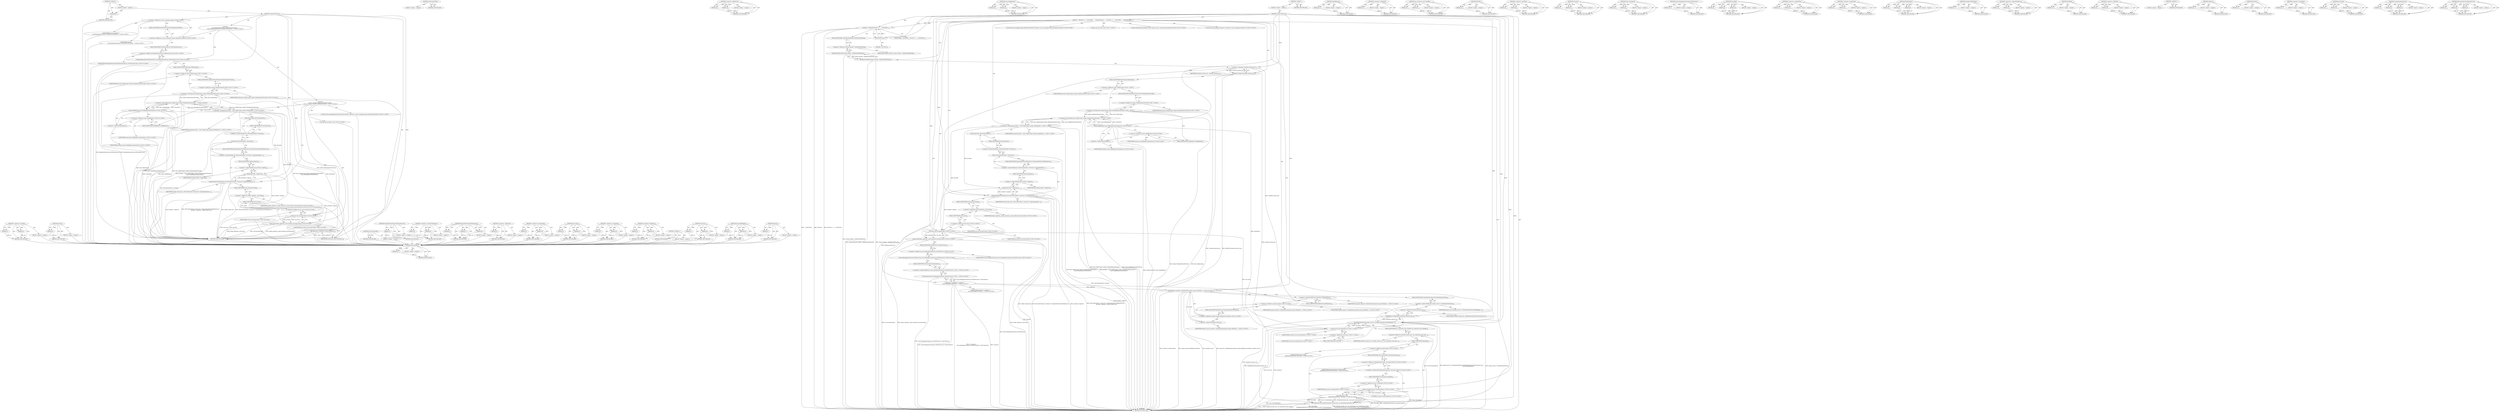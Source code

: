 digraph "registry" {
vulnerable_223 [label=<(METHOD,GetConnector)>];
vulnerable_224 [label=<(PARAM,p1)>];
vulnerable_225 [label=<(BLOCK,&lt;empty&gt;,&lt;empty&gt;)>];
vulnerable_226 [label=<(METHOD_RETURN,ANY)>];
vulnerable_206 [label=<(METHOD,GetContentClient)>];
vulnerable_207 [label=<(BLOCK,&lt;empty&gt;,&lt;empty&gt;)>];
vulnerable_208 [label=<(METHOD_RETURN,ANY)>];
vulnerable_158 [label=<(METHOD,&lt;operator&gt;.fieldAccess)>];
vulnerable_159 [label=<(PARAM,p1)>];
vulnerable_160 [label=<(PARAM,p2)>];
vulnerable_161 [label=<(BLOCK,&lt;empty&gt;,&lt;empty&gt;)>];
vulnerable_162 [label=<(METHOD_RETURN,ANY)>];
vulnerable_182 [label=<(METHOD,mojo.MakeRequest)>];
vulnerable_183 [label=<(PARAM,p1)>];
vulnerable_184 [label=<(PARAM,p2)>];
vulnerable_185 [label=<(BLOCK,&lt;empty&gt;,&lt;empty&gt;)>];
vulnerable_186 [label=<(METHOD_RETURN,ANY)>];
vulnerable_6 [label=<(METHOD,&lt;global&gt;)<SUB>1</SUB>>];
vulnerable_7 [label=<(BLOCK,&lt;empty&gt;,&lt;empty&gt;)<SUB>1</SUB>>];
vulnerable_8 [label=<(METHOD,ConnectToService)<SUB>1</SUB>>];
vulnerable_9 [label=<(BLOCK,{
   DVLOG(1) &lt;&lt; __FUNCTION__;
   DCHECK(thread...,{
   DVLOG(1) &lt;&lt; __FUNCTION__;
   DCHECK(thread...)<SUB>1</SUB>>];
vulnerable_10 [label=<(&lt;operator&gt;.shiftLeft,DVLOG(1) &lt;&lt; __FUNCTION__)<SUB>2</SUB>>];
vulnerable_11 [label=<(DVLOG,DVLOG(1))<SUB>2</SUB>>];
vulnerable_12 [label=<(LITERAL,1,DVLOG(1))<SUB>2</SUB>>];
vulnerable_13 [label=<(IDENTIFIER,__FUNCTION__,DVLOG(1) &lt;&lt; __FUNCTION__)<SUB>2</SUB>>];
vulnerable_14 [label=<(DCHECK,DCHECK(thread_checker_.CalledOnValidThread()))<SUB>3</SUB>>];
vulnerable_15 [label=<(CalledOnValidThread,thread_checker_.CalledOnValidThread())<SUB>3</SUB>>];
vulnerable_16 [label=<(&lt;operator&gt;.fieldAccess,thread_checker_.CalledOnValidThread)<SUB>3</SUB>>];
vulnerable_17 [label=<(IDENTIFIER,thread_checker_,thread_checker_.CalledOnValidThread())<SUB>3</SUB>>];
vulnerable_18 [label=<(FIELD_IDENTIFIER,CalledOnValidThread,CalledOnValidThread)<SUB>3</SUB>>];
vulnerable_19 [label=<(DCHECK,DCHECK(!interface_factory_ptr_))<SUB>4</SUB>>];
vulnerable_20 [label=<(&lt;operator&gt;.logicalNot,!interface_factory_ptr_)<SUB>4</SUB>>];
vulnerable_21 [label=<(IDENTIFIER,interface_factory_ptr_,!interface_factory_ptr_)<SUB>4</SUB>>];
vulnerable_22 [label="<(LOCAL,service_manager.mojom.InterfaceProviderPtr interfaces: service_manager.mojom.InterfaceProviderPtr)<SUB>6</SUB>>"];
vulnerable_23 [label="<(LOCAL,auto provider: auto)<SUB>7</SUB>>"];
vulnerable_24 [label="<(&lt;operator&gt;.assignment,provider = base::MakeUnique&lt;media::MediaInterfa...)<SUB>7</SUB>>"];
vulnerable_25 [label="<(IDENTIFIER,provider,provider = base::MakeUnique&lt;media::MediaInterfa...)<SUB>7</SUB>>"];
vulnerable_26 [label="<(&lt;operator&gt;.greaterThan,base::MakeUnique&lt;media::MediaInterfaceProvider&gt;...)<SUB>7</SUB>>"];
vulnerable_27 [label="<(&lt;operator&gt;.lessThan,base::MakeUnique&lt;media::MediaInterfaceProvider)<SUB>7</SUB>>"];
vulnerable_28 [label="<(&lt;operator&gt;.fieldAccess,base::MakeUnique)<SUB>7</SUB>>"];
vulnerable_29 [label="<(IDENTIFIER,base,base::MakeUnique&lt;media::MediaInterfaceProvider)<SUB>7</SUB>>"];
vulnerable_30 [label=<(FIELD_IDENTIFIER,MakeUnique,MakeUnique)<SUB>7</SUB>>];
vulnerable_31 [label="<(&lt;operator&gt;.fieldAccess,media::MediaInterfaceProvider)<SUB>7</SUB>>"];
vulnerable_32 [label="<(IDENTIFIER,media,base::MakeUnique&lt;media::MediaInterfaceProvider)<SUB>7</SUB>>"];
vulnerable_33 [label=<(FIELD_IDENTIFIER,MediaInterfaceProvider,MediaInterfaceProvider)<SUB>7</SUB>>];
vulnerable_34 [label="<(mojo.MakeRequest,mojo::MakeRequest(&amp;interfaces))<SUB>8</SUB>>"];
vulnerable_35 [label="<(&lt;operator&gt;.fieldAccess,mojo::MakeRequest)<SUB>8</SUB>>"];
vulnerable_36 [label="<(IDENTIFIER,mojo,mojo::MakeRequest(&amp;interfaces))<SUB>8</SUB>>"];
vulnerable_37 [label=<(FIELD_IDENTIFIER,MakeRequest,MakeRequest)<SUB>8</SUB>>];
vulnerable_38 [label=<(&lt;operator&gt;.addressOf,&amp;interfaces)<SUB>8</SUB>>];
vulnerable_39 [label="<(IDENTIFIER,interfaces,mojo::MakeRequest(&amp;interfaces))<SUB>8</SUB>>"];
vulnerable_40 [label=<(ExposeInterfacesToMediaService,GetContentClient()-&gt;browser()-&gt;ExposeInterfaces...)<SUB>17</SUB>>];
vulnerable_41 [label=<(&lt;operator&gt;.indirectFieldAccess,GetContentClient()-&gt;browser()-&gt;ExposeInterfaces...)<SUB>17</SUB>>];
vulnerable_42 [label=<(browser,GetContentClient()-&gt;browser())<SUB>17</SUB>>];
vulnerable_43 [label=<(&lt;operator&gt;.indirectFieldAccess,GetContentClient()-&gt;browser)<SUB>17</SUB>>];
vulnerable_44 [label=<(GetContentClient,GetContentClient())<SUB>17</SUB>>];
vulnerable_45 [label=<(FIELD_IDENTIFIER,browser,browser)<SUB>17</SUB>>];
vulnerable_46 [label=<(FIELD_IDENTIFIER,ExposeInterfacesToMediaService,ExposeInterfacesToMediaService)<SUB>17</SUB>>];
vulnerable_47 [label=<(registry,provider-&gt;registry())<SUB>18</SUB>>];
vulnerable_48 [label=<(&lt;operator&gt;.indirectFieldAccess,provider-&gt;registry)<SUB>18</SUB>>];
vulnerable_49 [label=<(IDENTIFIER,provider,provider-&gt;registry())<SUB>18</SUB>>];
vulnerable_50 [label=<(FIELD_IDENTIFIER,registry,registry)<SUB>18</SUB>>];
vulnerable_51 [label=<(IDENTIFIER,render_frame_host_,GetContentClient()-&gt;browser()-&gt;ExposeInterfaces...)<SUB>18</SUB>>];
vulnerable_52 [label="<(push_back,media_registries_.push_back(std::move(provider)))<SUB>20</SUB>>"];
vulnerable_53 [label=<(&lt;operator&gt;.fieldAccess,media_registries_.push_back)<SUB>20</SUB>>];
vulnerable_54 [label="<(IDENTIFIER,media_registries_,media_registries_.push_back(std::move(provider)))<SUB>20</SUB>>"];
vulnerable_55 [label=<(FIELD_IDENTIFIER,push_back,push_back)<SUB>20</SUB>>];
vulnerable_56 [label="<(std.move,std::move(provider))<SUB>20</SUB>>"];
vulnerable_57 [label="<(&lt;operator&gt;.fieldAccess,std::move)<SUB>20</SUB>>"];
vulnerable_58 [label="<(IDENTIFIER,std,std::move(provider))<SUB>20</SUB>>"];
vulnerable_59 [label=<(FIELD_IDENTIFIER,move,move)<SUB>20</SUB>>];
vulnerable_60 [label="<(IDENTIFIER,provider,std::move(provider))<SUB>20</SUB>>"];
vulnerable_61 [label="<(LOCAL,media.mojom.MediaServicePtr media_service: media.mojom.MediaServicePtr)<SUB>22</SUB>>"];
vulnerable_62 [label="<(LOCAL,service_manager.Connector* connector: service_manager.Connector*)<SUB>23</SUB>>"];
vulnerable_63 [label="<(&lt;operator&gt;.assignment,* connector =
       ServiceManagerConnection::...)<SUB>23</SUB>>"];
vulnerable_64 [label="<(IDENTIFIER,connector,* connector =
       ServiceManagerConnection::...)<SUB>23</SUB>>"];
vulnerable_65 [label="<(GetConnector,ServiceManagerConnection::GetForProcess()-&gt;GetC...)<SUB>24</SUB>>"];
vulnerable_66 [label="<(&lt;operator&gt;.indirectFieldAccess,ServiceManagerConnection::GetForProcess()-&gt;GetC...)<SUB>24</SUB>>"];
vulnerable_67 [label="<(ServiceManagerConnection.GetForProcess,ServiceManagerConnection::GetForProcess())<SUB>24</SUB>>"];
vulnerable_68 [label="<(&lt;operator&gt;.fieldAccess,ServiceManagerConnection::GetForProcess)<SUB>24</SUB>>"];
vulnerable_69 [label="<(IDENTIFIER,ServiceManagerConnection,ServiceManagerConnection::GetForProcess())<SUB>24</SUB>>"];
vulnerable_70 [label=<(FIELD_IDENTIFIER,GetForProcess,GetForProcess)<SUB>24</SUB>>];
vulnerable_71 [label=<(FIELD_IDENTIFIER,GetConnector,GetConnector)<SUB>24</SUB>>];
vulnerable_72 [label="<(BindInterface,connector-&gt;BindInterface(media::mojom::kMediaSe...)<SUB>25</SUB>>"];
vulnerable_73 [label=<(&lt;operator&gt;.indirectFieldAccess,connector-&gt;BindInterface)<SUB>25</SUB>>];
vulnerable_74 [label="<(IDENTIFIER,connector,connector-&gt;BindInterface(media::mojom::kMediaSe...)<SUB>25</SUB>>"];
vulnerable_75 [label=<(FIELD_IDENTIFIER,BindInterface,BindInterface)<SUB>25</SUB>>];
vulnerable_76 [label="<(&lt;operator&gt;.fieldAccess,media::mojom::kMediaServiceName)<SUB>25</SUB>>"];
vulnerable_77 [label="<(&lt;operator&gt;.fieldAccess,media::mojom)<SUB>25</SUB>>"];
vulnerable_78 [label="<(IDENTIFIER,media,connector-&gt;BindInterface(media::mojom::kMediaSe...)<SUB>25</SUB>>"];
vulnerable_79 [label="<(IDENTIFIER,mojom,connector-&gt;BindInterface(media::mojom::kMediaSe...)<SUB>25</SUB>>"];
vulnerable_80 [label=<(FIELD_IDENTIFIER,kMediaServiceName,kMediaServiceName)<SUB>25</SUB>>];
vulnerable_81 [label=<(&lt;operator&gt;.addressOf,&amp;media_service)<SUB>25</SUB>>];
vulnerable_82 [label="<(IDENTIFIER,media_service,connector-&gt;BindInterface(media::mojom::kMediaSe...)<SUB>25</SUB>>"];
vulnerable_83 [label=<(CreateInterfaceFactory,media_service-&gt;CreateInterfaceFactory(MakeReque...)<SUB>26</SUB>>];
vulnerable_84 [label=<(&lt;operator&gt;.indirectFieldAccess,media_service-&gt;CreateInterfaceFactory)<SUB>26</SUB>>];
vulnerable_85 [label=<(IDENTIFIER,media_service,media_service-&gt;CreateInterfaceFactory(MakeReque...)<SUB>26</SUB>>];
vulnerable_86 [label=<(FIELD_IDENTIFIER,CreateInterfaceFactory,CreateInterfaceFactory)<SUB>26</SUB>>];
vulnerable_87 [label=<(MakeRequest,MakeRequest(&amp;interface_factory_ptr_))<SUB>26</SUB>>];
vulnerable_88 [label=<(&lt;operator&gt;.addressOf,&amp;interface_factory_ptr_)<SUB>26</SUB>>];
vulnerable_89 [label=<(IDENTIFIER,interface_factory_ptr_,MakeRequest(&amp;interface_factory_ptr_))<SUB>26</SUB>>];
vulnerable_90 [label="<(std.move,std::move(interfaces))<SUB>27</SUB>>"];
vulnerable_91 [label="<(&lt;operator&gt;.fieldAccess,std::move)<SUB>27</SUB>>"];
vulnerable_92 [label="<(IDENTIFIER,std,std::move(interfaces))<SUB>27</SUB>>"];
vulnerable_93 [label=<(FIELD_IDENTIFIER,move,move)<SUB>27</SUB>>];
vulnerable_94 [label="<(IDENTIFIER,interfaces,std::move(interfaces))<SUB>27</SUB>>"];
vulnerable_95 [label=<(set_connection_error_handler,interface_factory_ptr_.set_connection_error_han...)<SUB>28</SUB>>];
vulnerable_96 [label=<(&lt;operator&gt;.fieldAccess,interface_factory_ptr_.set_connection_error_han...)<SUB>28</SUB>>];
vulnerable_97 [label=<(IDENTIFIER,interface_factory_ptr_,interface_factory_ptr_.set_connection_error_han...)<SUB>28</SUB>>];
vulnerable_98 [label=<(FIELD_IDENTIFIER,set_connection_error_handler,set_connection_error_handler)<SUB>28</SUB>>];
vulnerable_99 [label="<(base.Bind,base::Bind(
      &amp;MediaInterfaceProxy::OnConne...)<SUB>28</SUB>>"];
vulnerable_100 [label="<(&lt;operator&gt;.fieldAccess,base::Bind)<SUB>28</SUB>>"];
vulnerable_101 [label="<(IDENTIFIER,base,base::Bind(
      &amp;MediaInterfaceProxy::OnConne...)<SUB>28</SUB>>"];
vulnerable_102 [label=<(FIELD_IDENTIFIER,Bind,Bind)<SUB>28</SUB>>];
vulnerable_103 [label="<(&lt;operator&gt;.addressOf,&amp;MediaInterfaceProxy::OnConnectionError)<SUB>29</SUB>>"];
vulnerable_104 [label="<(&lt;operator&gt;.fieldAccess,MediaInterfaceProxy::OnConnectionError)<SUB>29</SUB>>"];
vulnerable_105 [label="<(IDENTIFIER,MediaInterfaceProxy,base::Bind(
      &amp;MediaInterfaceProxy::OnConne...)<SUB>29</SUB>>"];
vulnerable_106 [label=<(FIELD_IDENTIFIER,OnConnectionError,OnConnectionError)<SUB>29</SUB>>];
vulnerable_107 [label="<(base.Unretained,base::Unretained(this))<SUB>29</SUB>>"];
vulnerable_108 [label="<(&lt;operator&gt;.fieldAccess,base::Unretained)<SUB>29</SUB>>"];
vulnerable_109 [label="<(IDENTIFIER,base,base::Unretained(this))<SUB>29</SUB>>"];
vulnerable_110 [label=<(FIELD_IDENTIFIER,Unretained,Unretained)<SUB>29</SUB>>];
vulnerable_111 [label="<(LITERAL,this,base::Unretained(this))<SUB>29</SUB>>"];
vulnerable_112 [label=<(METHOD_RETURN,void)<SUB>1</SUB>>];
vulnerable_114 [label=<(METHOD_RETURN,ANY)<SUB>1</SUB>>];
vulnerable_243 [label=<(METHOD,MakeRequest)>];
vulnerable_244 [label=<(PARAM,p1)>];
vulnerable_245 [label=<(BLOCK,&lt;empty&gt;,&lt;empty&gt;)>];
vulnerable_246 [label=<(METHOD_RETURN,ANY)>];
vulnerable_187 [label=<(METHOD,&lt;operator&gt;.addressOf)>];
vulnerable_188 [label=<(PARAM,p1)>];
vulnerable_189 [label=<(BLOCK,&lt;empty&gt;,&lt;empty&gt;)>];
vulnerable_190 [label=<(METHOD_RETURN,ANY)>];
vulnerable_247 [label=<(METHOD,set_connection_error_handler)>];
vulnerable_248 [label=<(PARAM,p1)>];
vulnerable_249 [label=<(PARAM,p2)>];
vulnerable_250 [label=<(BLOCK,&lt;empty&gt;,&lt;empty&gt;)>];
vulnerable_251 [label=<(METHOD_RETURN,ANY)>];
vulnerable_146 [label=<(METHOD,DVLOG)>];
vulnerable_147 [label=<(PARAM,p1)>];
vulnerable_148 [label=<(BLOCK,&lt;empty&gt;,&lt;empty&gt;)>];
vulnerable_149 [label=<(METHOD_RETURN,ANY)>];
vulnerable_177 [label=<(METHOD,&lt;operator&gt;.lessThan)>];
vulnerable_178 [label=<(PARAM,p1)>];
vulnerable_179 [label=<(PARAM,p2)>];
vulnerable_180 [label=<(BLOCK,&lt;empty&gt;,&lt;empty&gt;)>];
vulnerable_181 [label=<(METHOD_RETURN,ANY)>];
vulnerable_218 [label=<(METHOD,std.move)>];
vulnerable_219 [label=<(PARAM,p1)>];
vulnerable_220 [label=<(PARAM,p2)>];
vulnerable_221 [label=<(BLOCK,&lt;empty&gt;,&lt;empty&gt;)>];
vulnerable_222 [label=<(METHOD_RETURN,ANY)>];
vulnerable_258 [label=<(METHOD,base.Unretained)>];
vulnerable_259 [label=<(PARAM,p1)>];
vulnerable_260 [label=<(PARAM,p2)>];
vulnerable_261 [label=<(BLOCK,&lt;empty&gt;,&lt;empty&gt;)>];
vulnerable_262 [label=<(METHOD_RETURN,ANY)>];
vulnerable_227 [label=<(METHOD,ServiceManagerConnection.GetForProcess)>];
vulnerable_228 [label=<(PARAM,p1)>];
vulnerable_229 [label=<(BLOCK,&lt;empty&gt;,&lt;empty&gt;)>];
vulnerable_230 [label=<(METHOD_RETURN,ANY)>];
vulnerable_252 [label=<(METHOD,base.Bind)>];
vulnerable_253 [label=<(PARAM,p1)>];
vulnerable_254 [label=<(PARAM,p2)>];
vulnerable_255 [label=<(PARAM,p3)>];
vulnerable_256 [label=<(BLOCK,&lt;empty&gt;,&lt;empty&gt;)>];
vulnerable_257 [label=<(METHOD_RETURN,ANY)>];
vulnerable_172 [label=<(METHOD,&lt;operator&gt;.greaterThan)>];
vulnerable_173 [label=<(PARAM,p1)>];
vulnerable_174 [label=<(PARAM,p2)>];
vulnerable_175 [label=<(BLOCK,&lt;empty&gt;,&lt;empty&gt;)>];
vulnerable_176 [label=<(METHOD_RETURN,ANY)>];
vulnerable_167 [label=<(METHOD,&lt;operator&gt;.assignment)>];
vulnerable_168 [label=<(PARAM,p1)>];
vulnerable_169 [label=<(PARAM,p2)>];
vulnerable_170 [label=<(BLOCK,&lt;empty&gt;,&lt;empty&gt;)>];
vulnerable_171 [label=<(METHOD_RETURN,ANY)>];
vulnerable_231 [label=<(METHOD,BindInterface)>];
vulnerable_232 [label=<(PARAM,p1)>];
vulnerable_233 [label=<(PARAM,p2)>];
vulnerable_234 [label=<(PARAM,p3)>];
vulnerable_235 [label=<(BLOCK,&lt;empty&gt;,&lt;empty&gt;)>];
vulnerable_236 [label=<(METHOD_RETURN,ANY)>];
vulnerable_154 [label=<(METHOD,CalledOnValidThread)>];
vulnerable_155 [label=<(PARAM,p1)>];
vulnerable_156 [label=<(BLOCK,&lt;empty&gt;,&lt;empty&gt;)>];
vulnerable_157 [label=<(METHOD_RETURN,ANY)>];
vulnerable_197 [label=<(METHOD,&lt;operator&gt;.indirectFieldAccess)>];
vulnerable_198 [label=<(PARAM,p1)>];
vulnerable_199 [label=<(PARAM,p2)>];
vulnerable_200 [label=<(BLOCK,&lt;empty&gt;,&lt;empty&gt;)>];
vulnerable_201 [label=<(METHOD_RETURN,ANY)>];
vulnerable_150 [label=<(METHOD,DCHECK)>];
vulnerable_151 [label=<(PARAM,p1)>];
vulnerable_152 [label=<(BLOCK,&lt;empty&gt;,&lt;empty&gt;)>];
vulnerable_153 [label=<(METHOD_RETURN,ANY)>];
vulnerable_141 [label=<(METHOD,&lt;operator&gt;.shiftLeft)>];
vulnerable_142 [label=<(PARAM,p1)>];
vulnerable_143 [label=<(PARAM,p2)>];
vulnerable_144 [label=<(BLOCK,&lt;empty&gt;,&lt;empty&gt;)>];
vulnerable_145 [label=<(METHOD_RETURN,ANY)>];
vulnerable_135 [label=<(METHOD,&lt;global&gt;)<SUB>1</SUB>>];
vulnerable_136 [label=<(BLOCK,&lt;empty&gt;,&lt;empty&gt;)>];
vulnerable_137 [label=<(METHOD_RETURN,ANY)>];
vulnerable_209 [label=<(METHOD,registry)>];
vulnerable_210 [label=<(PARAM,p1)>];
vulnerable_211 [label=<(BLOCK,&lt;empty&gt;,&lt;empty&gt;)>];
vulnerable_212 [label=<(METHOD_RETURN,ANY)>];
vulnerable_202 [label=<(METHOD,browser)>];
vulnerable_203 [label=<(PARAM,p1)>];
vulnerable_204 [label=<(BLOCK,&lt;empty&gt;,&lt;empty&gt;)>];
vulnerable_205 [label=<(METHOD_RETURN,ANY)>];
vulnerable_163 [label=<(METHOD,&lt;operator&gt;.logicalNot)>];
vulnerable_164 [label=<(PARAM,p1)>];
vulnerable_165 [label=<(BLOCK,&lt;empty&gt;,&lt;empty&gt;)>];
vulnerable_166 [label=<(METHOD_RETURN,ANY)>];
vulnerable_213 [label=<(METHOD,push_back)>];
vulnerable_214 [label=<(PARAM,p1)>];
vulnerable_215 [label=<(PARAM,p2)>];
vulnerable_216 [label=<(BLOCK,&lt;empty&gt;,&lt;empty&gt;)>];
vulnerable_217 [label=<(METHOD_RETURN,ANY)>];
vulnerable_237 [label=<(METHOD,CreateInterfaceFactory)>];
vulnerable_238 [label=<(PARAM,p1)>];
vulnerable_239 [label=<(PARAM,p2)>];
vulnerable_240 [label=<(PARAM,p3)>];
vulnerable_241 [label=<(BLOCK,&lt;empty&gt;,&lt;empty&gt;)>];
vulnerable_242 [label=<(METHOD_RETURN,ANY)>];
vulnerable_191 [label=<(METHOD,ExposeInterfacesToMediaService)>];
vulnerable_192 [label=<(PARAM,p1)>];
vulnerable_193 [label=<(PARAM,p2)>];
vulnerable_194 [label=<(PARAM,p3)>];
vulnerable_195 [label=<(BLOCK,&lt;empty&gt;,&lt;empty&gt;)>];
vulnerable_196 [label=<(METHOD_RETURN,ANY)>];
fixed_102 [label=<(METHOD,&lt;operator&gt;.lessThan)>];
fixed_103 [label=<(PARAM,p1)>];
fixed_104 [label=<(PARAM,p2)>];
fixed_105 [label=<(BLOCK,&lt;empty&gt;,&lt;empty&gt;)>];
fixed_106 [label=<(METHOD_RETURN,ANY)>];
fixed_127 [label=<(METHOD,browser)>];
fixed_128 [label=<(PARAM,p1)>];
fixed_129 [label=<(BLOCK,&lt;empty&gt;,&lt;empty&gt;)>];
fixed_130 [label=<(METHOD_RETURN,ANY)>];
fixed_6 [label=<(METHOD,&lt;global&gt;)<SUB>1</SUB>>];
fixed_7 [label=<(BLOCK,&lt;empty&gt;,&lt;empty&gt;)<SUB>1</SUB>>];
fixed_8 [label=<(METHOD,ConnectToService)<SUB>1</SUB>>];
fixed_9 [label="<(BLOCK,{
void MediaInterfaceProxy::OnCdmServiceConnect...,{
void MediaInterfaceProxy::OnCdmServiceConnect...)<SUB>1</SUB>>"];
fixed_10 [label="<(&lt;operator&gt;.fieldAccess,service_manager::mojom::InterfaceProviderPtr)<SUB>9</SUB>>"];
fixed_11 [label="<(&lt;operator&gt;.fieldAccess,service_manager::mojom)<SUB>9</SUB>>"];
fixed_12 [label="<(IDENTIFIER,service_manager,{
void MediaInterfaceProxy::OnCdmServiceConnect...)<SUB>9</SUB>>"];
fixed_13 [label="<(IDENTIFIER,mojom,{
void MediaInterfaceProxy::OnCdmServiceConnect...)<SUB>9</SUB>>"];
fixed_14 [label=<(FIELD_IDENTIFIER,InterfaceProviderPtr,InterfaceProviderPtr)<SUB>9</SUB>>];
fixed_15 [label="<(MediaInterfaceProxy.GetFrameServices,MediaInterfaceProxy::GetFrameServices())<SUB>10</SUB>>"];
fixed_16 [label="<(&lt;operator&gt;.fieldAccess,MediaInterfaceProxy::GetFrameServices)<SUB>10</SUB>>"];
fixed_17 [label="<(IDENTIFIER,MediaInterfaceProxy,MediaInterfaceProxy::GetFrameServices())<SUB>10</SUB>>"];
fixed_18 [label=<(FIELD_IDENTIFIER,GetFrameServices,GetFrameServices)<SUB>10</SUB>>];
fixed_19 [label="<(BLOCK,{
   service_manager::mojom::InterfaceProviderP...,{
   service_manager::mojom::InterfaceProviderP...)<SUB>10</SUB>>"];
fixed_20 [label="<(LOCAL,service_manager.mojom.InterfaceProviderPtr interfaces: service_manager.mojom.InterfaceProviderPtr)<SUB>11</SUB>>"];
fixed_21 [label="<(LOCAL,auto provider: auto)<SUB>13</SUB>>"];
fixed_22 [label="<(&lt;operator&gt;.assignment,provider = base::MakeUnique&lt;media::MediaInterfa...)<SUB>13</SUB>>"];
fixed_23 [label="<(IDENTIFIER,provider,provider = base::MakeUnique&lt;media::MediaInterfa...)<SUB>13</SUB>>"];
fixed_24 [label="<(&lt;operator&gt;.greaterThan,base::MakeUnique&lt;media::MediaInterfaceProvider&gt;...)<SUB>13</SUB>>"];
fixed_25 [label="<(&lt;operator&gt;.lessThan,base::MakeUnique&lt;media::MediaInterfaceProvider)<SUB>13</SUB>>"];
fixed_26 [label="<(&lt;operator&gt;.fieldAccess,base::MakeUnique)<SUB>13</SUB>>"];
fixed_27 [label="<(IDENTIFIER,base,base::MakeUnique&lt;media::MediaInterfaceProvider)<SUB>13</SUB>>"];
fixed_28 [label=<(FIELD_IDENTIFIER,MakeUnique,MakeUnique)<SUB>13</SUB>>];
fixed_29 [label="<(&lt;operator&gt;.fieldAccess,media::MediaInterfaceProvider)<SUB>13</SUB>>"];
fixed_30 [label="<(IDENTIFIER,media,base::MakeUnique&lt;media::MediaInterfaceProvider)<SUB>13</SUB>>"];
fixed_31 [label=<(FIELD_IDENTIFIER,MediaInterfaceProvider,MediaInterfaceProvider)<SUB>13</SUB>>];
fixed_32 [label="<(mojo.MakeRequest,mojo::MakeRequest(&amp;interfaces))<SUB>14</SUB>>"];
fixed_33 [label="<(&lt;operator&gt;.fieldAccess,mojo::MakeRequest)<SUB>14</SUB>>"];
fixed_34 [label="<(IDENTIFIER,mojo,mojo::MakeRequest(&amp;interfaces))<SUB>14</SUB>>"];
fixed_35 [label=<(FIELD_IDENTIFIER,MakeRequest,MakeRequest)<SUB>14</SUB>>];
fixed_36 [label=<(&lt;operator&gt;.addressOf,&amp;interfaces)<SUB>14</SUB>>];
fixed_37 [label="<(IDENTIFIER,interfaces,mojo::MakeRequest(&amp;interfaces))<SUB>14</SUB>>"];
fixed_38 [label=<(ExposeInterfacesToMediaService,GetContentClient()-&gt;browser()-&gt;ExposeInterfaces...)<SUB>25</SUB>>];
fixed_39 [label=<(&lt;operator&gt;.indirectFieldAccess,GetContentClient()-&gt;browser()-&gt;ExposeInterfaces...)<SUB>25</SUB>>];
fixed_40 [label=<(browser,GetContentClient()-&gt;browser())<SUB>25</SUB>>];
fixed_41 [label=<(&lt;operator&gt;.indirectFieldAccess,GetContentClient()-&gt;browser)<SUB>25</SUB>>];
fixed_42 [label=<(GetContentClient,GetContentClient())<SUB>25</SUB>>];
fixed_43 [label=<(FIELD_IDENTIFIER,browser,browser)<SUB>25</SUB>>];
fixed_44 [label=<(FIELD_IDENTIFIER,ExposeInterfacesToMediaService,ExposeInterfacesToMediaService)<SUB>25</SUB>>];
fixed_45 [label=<(registry,provider-&gt;registry())<SUB>26</SUB>>];
fixed_46 [label=<(&lt;operator&gt;.indirectFieldAccess,provider-&gt;registry)<SUB>26</SUB>>];
fixed_47 [label=<(IDENTIFIER,provider,provider-&gt;registry())<SUB>26</SUB>>];
fixed_48 [label=<(FIELD_IDENTIFIER,registry,registry)<SUB>26</SUB>>];
fixed_49 [label=<(IDENTIFIER,render_frame_host_,GetContentClient()-&gt;browser()-&gt;ExposeInterfaces...)<SUB>26</SUB>>];
fixed_50 [label="<(push_back,media_registries_.push_back(std::move(provider)))<SUB>28</SUB>>"];
fixed_51 [label=<(&lt;operator&gt;.fieldAccess,media_registries_.push_back)<SUB>28</SUB>>];
fixed_52 [label="<(IDENTIFIER,media_registries_,media_registries_.push_back(std::move(provider)))<SUB>28</SUB>>"];
fixed_53 [label=<(FIELD_IDENTIFIER,push_back,push_back)<SUB>28</SUB>>];
fixed_54 [label="<(std.move,std::move(provider))<SUB>28</SUB>>"];
fixed_55 [label="<(&lt;operator&gt;.fieldAccess,std::move)<SUB>28</SUB>>"];
fixed_56 [label="<(IDENTIFIER,std,std::move(provider))<SUB>28</SUB>>"];
fixed_57 [label=<(FIELD_IDENTIFIER,move,move)<SUB>28</SUB>>];
fixed_58 [label="<(IDENTIFIER,provider,std::move(provider))<SUB>28</SUB>>"];
fixed_59 [label=<(RETURN,return interfaces;,return interfaces;)<SUB>30</SUB>>];
fixed_60 [label=<(IDENTIFIER,interfaces,return interfaces;)<SUB>30</SUB>>];
fixed_61 [label=<(METHOD_RETURN,void)<SUB>1</SUB>>];
fixed_63 [label=<(UNKNOWN,,)>];
fixed_64 [label=<(METHOD_RETURN,ANY)<SUB>1</SUB>>];
fixed_131 [label=<(METHOD,GetContentClient)>];
fixed_132 [label=<(BLOCK,&lt;empty&gt;,&lt;empty&gt;)>];
fixed_133 [label=<(METHOD_RETURN,ANY)>];
fixed_88 [label=<(METHOD,MediaInterfaceProxy.GetFrameServices)>];
fixed_89 [label=<(PARAM,p1)>];
fixed_90 [label=<(BLOCK,&lt;empty&gt;,&lt;empty&gt;)>];
fixed_91 [label=<(METHOD_RETURN,ANY)>];
fixed_122 [label=<(METHOD,&lt;operator&gt;.indirectFieldAccess)>];
fixed_123 [label=<(PARAM,p1)>];
fixed_124 [label=<(PARAM,p2)>];
fixed_125 [label=<(BLOCK,&lt;empty&gt;,&lt;empty&gt;)>];
fixed_126 [label=<(METHOD_RETURN,ANY)>];
fixed_116 [label=<(METHOD,ExposeInterfacesToMediaService)>];
fixed_117 [label=<(PARAM,p1)>];
fixed_118 [label=<(PARAM,p2)>];
fixed_119 [label=<(PARAM,p3)>];
fixed_120 [label=<(BLOCK,&lt;empty&gt;,&lt;empty&gt;)>];
fixed_121 [label=<(METHOD_RETURN,ANY)>];
fixed_112 [label=<(METHOD,&lt;operator&gt;.addressOf)>];
fixed_113 [label=<(PARAM,p1)>];
fixed_114 [label=<(BLOCK,&lt;empty&gt;,&lt;empty&gt;)>];
fixed_115 [label=<(METHOD_RETURN,ANY)>];
fixed_97 [label=<(METHOD,&lt;operator&gt;.greaterThan)>];
fixed_98 [label=<(PARAM,p1)>];
fixed_99 [label=<(PARAM,p2)>];
fixed_100 [label=<(BLOCK,&lt;empty&gt;,&lt;empty&gt;)>];
fixed_101 [label=<(METHOD_RETURN,ANY)>];
fixed_138 [label=<(METHOD,push_back)>];
fixed_139 [label=<(PARAM,p1)>];
fixed_140 [label=<(PARAM,p2)>];
fixed_141 [label=<(BLOCK,&lt;empty&gt;,&lt;empty&gt;)>];
fixed_142 [label=<(METHOD_RETURN,ANY)>];
fixed_92 [label=<(METHOD,&lt;operator&gt;.assignment)>];
fixed_93 [label=<(PARAM,p1)>];
fixed_94 [label=<(PARAM,p2)>];
fixed_95 [label=<(BLOCK,&lt;empty&gt;,&lt;empty&gt;)>];
fixed_96 [label=<(METHOD_RETURN,ANY)>];
fixed_83 [label=<(METHOD,&lt;operator&gt;.fieldAccess)>];
fixed_84 [label=<(PARAM,p1)>];
fixed_85 [label=<(PARAM,p2)>];
fixed_86 [label=<(BLOCK,&lt;empty&gt;,&lt;empty&gt;)>];
fixed_87 [label=<(METHOD_RETURN,ANY)>];
fixed_77 [label=<(METHOD,&lt;global&gt;)<SUB>1</SUB>>];
fixed_78 [label=<(BLOCK,&lt;empty&gt;,&lt;empty&gt;)>];
fixed_79 [label=<(METHOD_RETURN,ANY)>];
fixed_143 [label=<(METHOD,std.move)>];
fixed_144 [label=<(PARAM,p1)>];
fixed_145 [label=<(PARAM,p2)>];
fixed_146 [label=<(BLOCK,&lt;empty&gt;,&lt;empty&gt;)>];
fixed_147 [label=<(METHOD_RETURN,ANY)>];
fixed_107 [label=<(METHOD,mojo.MakeRequest)>];
fixed_108 [label=<(PARAM,p1)>];
fixed_109 [label=<(PARAM,p2)>];
fixed_110 [label=<(BLOCK,&lt;empty&gt;,&lt;empty&gt;)>];
fixed_111 [label=<(METHOD_RETURN,ANY)>];
fixed_134 [label=<(METHOD,registry)>];
fixed_135 [label=<(PARAM,p1)>];
fixed_136 [label=<(BLOCK,&lt;empty&gt;,&lt;empty&gt;)>];
fixed_137 [label=<(METHOD_RETURN,ANY)>];
vulnerable_223 -> vulnerable_224  [key=0, label="AST: "];
vulnerable_223 -> vulnerable_224  [key=1, label="DDG: "];
vulnerable_223 -> vulnerable_225  [key=0, label="AST: "];
vulnerable_223 -> vulnerable_226  [key=0, label="AST: "];
vulnerable_223 -> vulnerable_226  [key=1, label="CFG: "];
vulnerable_224 -> vulnerable_226  [key=0, label="DDG: p1"];
vulnerable_206 -> vulnerable_207  [key=0, label="AST: "];
vulnerable_206 -> vulnerable_208  [key=0, label="AST: "];
vulnerable_206 -> vulnerable_208  [key=1, label="CFG: "];
vulnerable_158 -> vulnerable_159  [key=0, label="AST: "];
vulnerable_158 -> vulnerable_159  [key=1, label="DDG: "];
vulnerable_158 -> vulnerable_161  [key=0, label="AST: "];
vulnerable_158 -> vulnerable_160  [key=0, label="AST: "];
vulnerable_158 -> vulnerable_160  [key=1, label="DDG: "];
vulnerable_158 -> vulnerable_162  [key=0, label="AST: "];
vulnerable_158 -> vulnerable_162  [key=1, label="CFG: "];
vulnerable_159 -> vulnerable_162  [key=0, label="DDG: p1"];
vulnerable_160 -> vulnerable_162  [key=0, label="DDG: p2"];
vulnerable_182 -> vulnerable_183  [key=0, label="AST: "];
vulnerable_182 -> vulnerable_183  [key=1, label="DDG: "];
vulnerable_182 -> vulnerable_185  [key=0, label="AST: "];
vulnerable_182 -> vulnerable_184  [key=0, label="AST: "];
vulnerable_182 -> vulnerable_184  [key=1, label="DDG: "];
vulnerable_182 -> vulnerable_186  [key=0, label="AST: "];
vulnerable_182 -> vulnerable_186  [key=1, label="CFG: "];
vulnerable_183 -> vulnerable_186  [key=0, label="DDG: p1"];
vulnerable_184 -> vulnerable_186  [key=0, label="DDG: p2"];
vulnerable_6 -> vulnerable_7  [key=0, label="AST: "];
vulnerable_6 -> vulnerable_114  [key=0, label="AST: "];
vulnerable_6 -> vulnerable_114  [key=1, label="CFG: "];
vulnerable_7 -> vulnerable_8  [key=0, label="AST: "];
vulnerable_8 -> vulnerable_9  [key=0, label="AST: "];
vulnerable_8 -> vulnerable_112  [key=0, label="AST: "];
vulnerable_8 -> vulnerable_11  [key=0, label="CFG: "];
vulnerable_8 -> vulnerable_11  [key=1, label="DDG: "];
vulnerable_8 -> vulnerable_10  [key=0, label="DDG: "];
vulnerable_8 -> vulnerable_40  [key=0, label="DDG: "];
vulnerable_8 -> vulnerable_72  [key=0, label="DDG: "];
vulnerable_8 -> vulnerable_83  [key=0, label="DDG: "];
vulnerable_8 -> vulnerable_95  [key=0, label="DDG: "];
vulnerable_8 -> vulnerable_20  [key=0, label="DDG: "];
vulnerable_8 -> vulnerable_56  [key=0, label="DDG: "];
vulnerable_8 -> vulnerable_87  [key=0, label="DDG: "];
vulnerable_8 -> vulnerable_90  [key=0, label="DDG: "];
vulnerable_8 -> vulnerable_34  [key=0, label="DDG: "];
vulnerable_8 -> vulnerable_107  [key=0, label="DDG: "];
vulnerable_9 -> vulnerable_10  [key=0, label="AST: "];
vulnerable_9 -> vulnerable_14  [key=0, label="AST: "];
vulnerable_9 -> vulnerable_19  [key=0, label="AST: "];
vulnerable_9 -> vulnerable_22  [key=0, label="AST: "];
vulnerable_9 -> vulnerable_23  [key=0, label="AST: "];
vulnerable_9 -> vulnerable_24  [key=0, label="AST: "];
vulnerable_9 -> vulnerable_40  [key=0, label="AST: "];
vulnerable_9 -> vulnerable_52  [key=0, label="AST: "];
vulnerable_9 -> vulnerable_61  [key=0, label="AST: "];
vulnerable_9 -> vulnerable_62  [key=0, label="AST: "];
vulnerable_9 -> vulnerable_63  [key=0, label="AST: "];
vulnerable_9 -> vulnerable_72  [key=0, label="AST: "];
vulnerable_9 -> vulnerable_83  [key=0, label="AST: "];
vulnerable_9 -> vulnerable_95  [key=0, label="AST: "];
vulnerable_10 -> vulnerable_11  [key=0, label="AST: "];
vulnerable_10 -> vulnerable_13  [key=0, label="AST: "];
vulnerable_10 -> vulnerable_18  [key=0, label="CFG: "];
vulnerable_10 -> vulnerable_112  [key=0, label="DDG: DVLOG(1)"];
vulnerable_10 -> vulnerable_112  [key=1, label="DDG: DVLOG(1) &lt;&lt; __FUNCTION__"];
vulnerable_10 -> vulnerable_112  [key=2, label="DDG: __FUNCTION__"];
vulnerable_11 -> vulnerable_12  [key=0, label="AST: "];
vulnerable_11 -> vulnerable_10  [key=0, label="CFG: "];
vulnerable_11 -> vulnerable_10  [key=1, label="DDG: 1"];
vulnerable_14 -> vulnerable_15  [key=0, label="AST: "];
vulnerable_14 -> vulnerable_20  [key=0, label="CFG: "];
vulnerable_14 -> vulnerable_112  [key=0, label="DDG: thread_checker_.CalledOnValidThread()"];
vulnerable_14 -> vulnerable_112  [key=1, label="DDG: DCHECK(thread_checker_.CalledOnValidThread())"];
vulnerable_15 -> vulnerable_16  [key=0, label="AST: "];
vulnerable_15 -> vulnerable_14  [key=0, label="CFG: "];
vulnerable_15 -> vulnerable_14  [key=1, label="DDG: thread_checker_.CalledOnValidThread"];
vulnerable_15 -> vulnerable_112  [key=0, label="DDG: thread_checker_.CalledOnValidThread"];
vulnerable_16 -> vulnerable_17  [key=0, label="AST: "];
vulnerable_16 -> vulnerable_18  [key=0, label="AST: "];
vulnerable_16 -> vulnerable_15  [key=0, label="CFG: "];
vulnerable_18 -> vulnerable_16  [key=0, label="CFG: "];
vulnerable_19 -> vulnerable_20  [key=0, label="AST: "];
vulnerable_19 -> vulnerable_30  [key=0, label="CFG: "];
vulnerable_19 -> vulnerable_112  [key=0, label="DDG: !interface_factory_ptr_"];
vulnerable_19 -> vulnerable_112  [key=1, label="DDG: DCHECK(!interface_factory_ptr_)"];
vulnerable_20 -> vulnerable_21  [key=0, label="AST: "];
vulnerable_20 -> vulnerable_19  [key=0, label="CFG: "];
vulnerable_20 -> vulnerable_19  [key=1, label="DDG: interface_factory_ptr_"];
vulnerable_20 -> vulnerable_112  [key=0, label="DDG: interface_factory_ptr_"];
vulnerable_20 -> vulnerable_95  [key=0, label="DDG: interface_factory_ptr_"];
vulnerable_20 -> vulnerable_87  [key=0, label="DDG: interface_factory_ptr_"];
vulnerable_24 -> vulnerable_25  [key=0, label="AST: "];
vulnerable_24 -> vulnerable_26  [key=0, label="AST: "];
vulnerable_24 -> vulnerable_44  [key=0, label="CFG: "];
vulnerable_24 -> vulnerable_112  [key=0, label="DDG: base::MakeUnique&lt;media::MediaInterfaceProvider&gt;(
       mojo::MakeRequest(&amp;interfaces))"];
vulnerable_24 -> vulnerable_112  [key=1, label="DDG: provider = base::MakeUnique&lt;media::MediaInterfaceProvider&gt;(
       mojo::MakeRequest(&amp;interfaces))"];
vulnerable_24 -> vulnerable_47  [key=0, label="DDG: provider"];
vulnerable_24 -> vulnerable_56  [key=0, label="DDG: provider"];
vulnerable_26 -> vulnerable_27  [key=0, label="AST: "];
vulnerable_26 -> vulnerable_34  [key=0, label="AST: "];
vulnerable_26 -> vulnerable_24  [key=0, label="CFG: "];
vulnerable_26 -> vulnerable_24  [key=1, label="DDG: base::MakeUnique&lt;media::MediaInterfaceProvider"];
vulnerable_26 -> vulnerable_24  [key=2, label="DDG: mojo::MakeRequest(&amp;interfaces)"];
vulnerable_26 -> vulnerable_112  [key=0, label="DDG: base::MakeUnique&lt;media::MediaInterfaceProvider"];
vulnerable_26 -> vulnerable_112  [key=1, label="DDG: mojo::MakeRequest(&amp;interfaces)"];
vulnerable_27 -> vulnerable_28  [key=0, label="AST: "];
vulnerable_27 -> vulnerable_31  [key=0, label="AST: "];
vulnerable_27 -> vulnerable_37  [key=0, label="CFG: "];
vulnerable_27 -> vulnerable_112  [key=0, label="DDG: base::MakeUnique"];
vulnerable_27 -> vulnerable_112  [key=1, label="DDG: media::MediaInterfaceProvider"];
vulnerable_27 -> vulnerable_26  [key=0, label="DDG: base::MakeUnique"];
vulnerable_27 -> vulnerable_26  [key=1, label="DDG: media::MediaInterfaceProvider"];
vulnerable_28 -> vulnerable_29  [key=0, label="AST: "];
vulnerable_28 -> vulnerable_30  [key=0, label="AST: "];
vulnerable_28 -> vulnerable_33  [key=0, label="CFG: "];
vulnerable_30 -> vulnerable_28  [key=0, label="CFG: "];
vulnerable_31 -> vulnerable_32  [key=0, label="AST: "];
vulnerable_31 -> vulnerable_33  [key=0, label="AST: "];
vulnerable_31 -> vulnerable_27  [key=0, label="CFG: "];
vulnerable_33 -> vulnerable_31  [key=0, label="CFG: "];
vulnerable_34 -> vulnerable_35  [key=0, label="AST: "];
vulnerable_34 -> vulnerable_38  [key=0, label="AST: "];
vulnerable_34 -> vulnerable_26  [key=0, label="CFG: "];
vulnerable_34 -> vulnerable_26  [key=1, label="DDG: mojo::MakeRequest"];
vulnerable_34 -> vulnerable_26  [key=2, label="DDG: &amp;interfaces"];
vulnerable_34 -> vulnerable_112  [key=0, label="DDG: mojo::MakeRequest"];
vulnerable_34 -> vulnerable_112  [key=1, label="DDG: &amp;interfaces"];
vulnerable_34 -> vulnerable_90  [key=0, label="DDG: &amp;interfaces"];
vulnerable_35 -> vulnerable_36  [key=0, label="AST: "];
vulnerable_35 -> vulnerable_37  [key=0, label="AST: "];
vulnerable_35 -> vulnerable_38  [key=0, label="CFG: "];
vulnerable_37 -> vulnerable_35  [key=0, label="CFG: "];
vulnerable_38 -> vulnerable_39  [key=0, label="AST: "];
vulnerable_38 -> vulnerable_34  [key=0, label="CFG: "];
vulnerable_40 -> vulnerable_41  [key=0, label="AST: "];
vulnerable_40 -> vulnerable_47  [key=0, label="AST: "];
vulnerable_40 -> vulnerable_51  [key=0, label="AST: "];
vulnerable_40 -> vulnerable_55  [key=0, label="CFG: "];
vulnerable_40 -> vulnerable_112  [key=0, label="DDG: GetContentClient()-&gt;browser()-&gt;ExposeInterfacesToMediaService"];
vulnerable_40 -> vulnerable_112  [key=1, label="DDG: provider-&gt;registry()"];
vulnerable_40 -> vulnerable_112  [key=2, label="DDG: GetContentClient()-&gt;browser()-&gt;ExposeInterfacesToMediaService(
       provider-&gt;registry(), render_frame_host_)"];
vulnerable_40 -> vulnerable_112  [key=3, label="DDG: render_frame_host_"];
vulnerable_41 -> vulnerable_42  [key=0, label="AST: "];
vulnerable_41 -> vulnerable_46  [key=0, label="AST: "];
vulnerable_41 -> vulnerable_50  [key=0, label="CFG: "];
vulnerable_42 -> vulnerable_43  [key=0, label="AST: "];
vulnerable_42 -> vulnerable_46  [key=0, label="CFG: "];
vulnerable_42 -> vulnerable_112  [key=0, label="DDG: GetContentClient()-&gt;browser"];
vulnerable_43 -> vulnerable_44  [key=0, label="AST: "];
vulnerable_43 -> vulnerable_45  [key=0, label="AST: "];
vulnerable_43 -> vulnerable_42  [key=0, label="CFG: "];
vulnerable_44 -> vulnerable_45  [key=0, label="CFG: "];
vulnerable_45 -> vulnerable_43  [key=0, label="CFG: "];
vulnerable_46 -> vulnerable_41  [key=0, label="CFG: "];
vulnerable_47 -> vulnerable_48  [key=0, label="AST: "];
vulnerable_47 -> vulnerable_40  [key=0, label="CFG: "];
vulnerable_47 -> vulnerable_40  [key=1, label="DDG: provider-&gt;registry"];
vulnerable_47 -> vulnerable_112  [key=0, label="DDG: provider-&gt;registry"];
vulnerable_47 -> vulnerable_56  [key=0, label="DDG: provider-&gt;registry"];
vulnerable_48 -> vulnerable_49  [key=0, label="AST: "];
vulnerable_48 -> vulnerable_50  [key=0, label="AST: "];
vulnerable_48 -> vulnerable_47  [key=0, label="CFG: "];
vulnerable_50 -> vulnerable_48  [key=0, label="CFG: "];
vulnerable_52 -> vulnerable_53  [key=0, label="AST: "];
vulnerable_52 -> vulnerable_56  [key=0, label="AST: "];
vulnerable_52 -> vulnerable_70  [key=0, label="CFG: "];
vulnerable_52 -> vulnerable_112  [key=0, label="DDG: media_registries_.push_back"];
vulnerable_52 -> vulnerable_112  [key=1, label="DDG: std::move(provider)"];
vulnerable_52 -> vulnerable_112  [key=2, label="DDG: media_registries_.push_back(std::move(provider))"];
vulnerable_53 -> vulnerable_54  [key=0, label="AST: "];
vulnerable_53 -> vulnerable_55  [key=0, label="AST: "];
vulnerable_53 -> vulnerable_59  [key=0, label="CFG: "];
vulnerable_55 -> vulnerable_53  [key=0, label="CFG: "];
vulnerable_56 -> vulnerable_57  [key=0, label="AST: "];
vulnerable_56 -> vulnerable_60  [key=0, label="AST: "];
vulnerable_56 -> vulnerable_52  [key=0, label="CFG: "];
vulnerable_56 -> vulnerable_52  [key=1, label="DDG: std::move"];
vulnerable_56 -> vulnerable_52  [key=2, label="DDG: provider"];
vulnerable_56 -> vulnerable_112  [key=0, label="DDG: provider"];
vulnerable_56 -> vulnerable_90  [key=0, label="DDG: std::move"];
vulnerable_57 -> vulnerable_58  [key=0, label="AST: "];
vulnerable_57 -> vulnerable_59  [key=0, label="AST: "];
vulnerable_57 -> vulnerable_56  [key=0, label="CFG: "];
vulnerable_59 -> vulnerable_57  [key=0, label="CFG: "];
vulnerable_63 -> vulnerable_64  [key=0, label="AST: "];
vulnerable_63 -> vulnerable_65  [key=0, label="AST: "];
vulnerable_63 -> vulnerable_75  [key=0, label="CFG: "];
vulnerable_63 -> vulnerable_112  [key=0, label="DDG: connector"];
vulnerable_63 -> vulnerable_112  [key=1, label="DDG: ServiceManagerConnection::GetForProcess()-&gt;GetConnector()"];
vulnerable_63 -> vulnerable_112  [key=2, label="DDG: * connector =
       ServiceManagerConnection::GetForProcess()-&gt;GetConnector()"];
vulnerable_63 -> vulnerable_72  [key=0, label="DDG: connector"];
vulnerable_65 -> vulnerable_66  [key=0, label="AST: "];
vulnerable_65 -> vulnerable_63  [key=0, label="CFG: "];
vulnerable_65 -> vulnerable_63  [key=1, label="DDG: ServiceManagerConnection::GetForProcess()-&gt;GetConnector"];
vulnerable_65 -> vulnerable_112  [key=0, label="DDG: ServiceManagerConnection::GetForProcess()-&gt;GetConnector"];
vulnerable_66 -> vulnerable_67  [key=0, label="AST: "];
vulnerable_66 -> vulnerable_71  [key=0, label="AST: "];
vulnerable_66 -> vulnerable_65  [key=0, label="CFG: "];
vulnerable_67 -> vulnerable_68  [key=0, label="AST: "];
vulnerable_67 -> vulnerable_71  [key=0, label="CFG: "];
vulnerable_67 -> vulnerable_112  [key=0, label="DDG: ServiceManagerConnection::GetForProcess"];
vulnerable_68 -> vulnerable_69  [key=0, label="AST: "];
vulnerable_68 -> vulnerable_70  [key=0, label="AST: "];
vulnerable_68 -> vulnerable_67  [key=0, label="CFG: "];
vulnerable_70 -> vulnerable_68  [key=0, label="CFG: "];
vulnerable_71 -> vulnerable_66  [key=0, label="CFG: "];
vulnerable_72 -> vulnerable_73  [key=0, label="AST: "];
vulnerable_72 -> vulnerable_76  [key=0, label="AST: "];
vulnerable_72 -> vulnerable_81  [key=0, label="AST: "];
vulnerable_72 -> vulnerable_86  [key=0, label="CFG: "];
vulnerable_72 -> vulnerable_112  [key=0, label="DDG: connector-&gt;BindInterface"];
vulnerable_72 -> vulnerable_112  [key=1, label="DDG: media::mojom::kMediaServiceName"];
vulnerable_72 -> vulnerable_112  [key=2, label="DDG: &amp;media_service"];
vulnerable_72 -> vulnerable_112  [key=3, label="DDG: connector-&gt;BindInterface(media::mojom::kMediaServiceName, &amp;media_service)"];
vulnerable_73 -> vulnerable_74  [key=0, label="AST: "];
vulnerable_73 -> vulnerable_75  [key=0, label="AST: "];
vulnerable_73 -> vulnerable_77  [key=0, label="CFG: "];
vulnerable_75 -> vulnerable_73  [key=0, label="CFG: "];
vulnerable_76 -> vulnerable_77  [key=0, label="AST: "];
vulnerable_76 -> vulnerable_80  [key=0, label="AST: "];
vulnerable_76 -> vulnerable_81  [key=0, label="CFG: "];
vulnerable_77 -> vulnerable_78  [key=0, label="AST: "];
vulnerable_77 -> vulnerable_79  [key=0, label="AST: "];
vulnerable_77 -> vulnerable_80  [key=0, label="CFG: "];
vulnerable_80 -> vulnerable_76  [key=0, label="CFG: "];
vulnerable_81 -> vulnerable_82  [key=0, label="AST: "];
vulnerable_81 -> vulnerable_72  [key=0, label="CFG: "];
vulnerable_83 -> vulnerable_84  [key=0, label="AST: "];
vulnerable_83 -> vulnerable_87  [key=0, label="AST: "];
vulnerable_83 -> vulnerable_90  [key=0, label="AST: "];
vulnerable_83 -> vulnerable_98  [key=0, label="CFG: "];
vulnerable_83 -> vulnerable_112  [key=0, label="DDG: media_service-&gt;CreateInterfaceFactory"];
vulnerable_83 -> vulnerable_112  [key=1, label="DDG: MakeRequest(&amp;interface_factory_ptr_)"];
vulnerable_83 -> vulnerable_112  [key=2, label="DDG: std::move(interfaces)"];
vulnerable_83 -> vulnerable_112  [key=3, label="DDG: media_service-&gt;CreateInterfaceFactory(MakeRequest(&amp;interface_factory_ptr_),
                                        std::move(interfaces))"];
vulnerable_84 -> vulnerable_85  [key=0, label="AST: "];
vulnerable_84 -> vulnerable_86  [key=0, label="AST: "];
vulnerable_84 -> vulnerable_88  [key=0, label="CFG: "];
vulnerable_86 -> vulnerable_84  [key=0, label="CFG: "];
vulnerable_87 -> vulnerable_88  [key=0, label="AST: "];
vulnerable_87 -> vulnerable_93  [key=0, label="CFG: "];
vulnerable_87 -> vulnerable_112  [key=0, label="DDG: &amp;interface_factory_ptr_"];
vulnerable_87 -> vulnerable_83  [key=0, label="DDG: &amp;interface_factory_ptr_"];
vulnerable_88 -> vulnerable_89  [key=0, label="AST: "];
vulnerable_88 -> vulnerable_87  [key=0, label="CFG: "];
vulnerable_90 -> vulnerable_91  [key=0, label="AST: "];
vulnerable_90 -> vulnerable_94  [key=0, label="AST: "];
vulnerable_90 -> vulnerable_83  [key=0, label="CFG: "];
vulnerable_90 -> vulnerable_83  [key=1, label="DDG: std::move"];
vulnerable_90 -> vulnerable_83  [key=2, label="DDG: interfaces"];
vulnerable_90 -> vulnerable_112  [key=0, label="DDG: std::move"];
vulnerable_90 -> vulnerable_112  [key=1, label="DDG: interfaces"];
vulnerable_91 -> vulnerable_92  [key=0, label="AST: "];
vulnerable_91 -> vulnerable_93  [key=0, label="AST: "];
vulnerable_91 -> vulnerable_90  [key=0, label="CFG: "];
vulnerable_93 -> vulnerable_91  [key=0, label="CFG: "];
vulnerable_95 -> vulnerable_96  [key=0, label="AST: "];
vulnerable_95 -> vulnerable_99  [key=0, label="AST: "];
vulnerable_95 -> vulnerable_112  [key=0, label="CFG: "];
vulnerable_95 -> vulnerable_112  [key=1, label="DDG: interface_factory_ptr_.set_connection_error_handler"];
vulnerable_95 -> vulnerable_112  [key=2, label="DDG: base::Bind(
      &amp;MediaInterfaceProxy::OnConnectionError, base::Unretained(this))"];
vulnerable_95 -> vulnerable_112  [key=3, label="DDG: interface_factory_ptr_.set_connection_error_handler(base::Bind(
      &amp;MediaInterfaceProxy::OnConnectionError, base::Unretained(this)))"];
vulnerable_96 -> vulnerable_97  [key=0, label="AST: "];
vulnerable_96 -> vulnerable_98  [key=0, label="AST: "];
vulnerable_96 -> vulnerable_102  [key=0, label="CFG: "];
vulnerable_98 -> vulnerable_96  [key=0, label="CFG: "];
vulnerable_99 -> vulnerable_100  [key=0, label="AST: "];
vulnerable_99 -> vulnerable_103  [key=0, label="AST: "];
vulnerable_99 -> vulnerable_107  [key=0, label="AST: "];
vulnerable_99 -> vulnerable_95  [key=0, label="CFG: "];
vulnerable_99 -> vulnerable_95  [key=1, label="DDG: base::Bind"];
vulnerable_99 -> vulnerable_95  [key=2, label="DDG: &amp;MediaInterfaceProxy::OnConnectionError"];
vulnerable_99 -> vulnerable_95  [key=3, label="DDG: base::Unretained(this)"];
vulnerable_99 -> vulnerable_112  [key=0, label="DDG: base::Bind"];
vulnerable_99 -> vulnerable_112  [key=1, label="DDG: &amp;MediaInterfaceProxy::OnConnectionError"];
vulnerable_99 -> vulnerable_112  [key=2, label="DDG: base::Unretained(this)"];
vulnerable_100 -> vulnerable_101  [key=0, label="AST: "];
vulnerable_100 -> vulnerable_102  [key=0, label="AST: "];
vulnerable_100 -> vulnerable_106  [key=0, label="CFG: "];
vulnerable_102 -> vulnerable_100  [key=0, label="CFG: "];
vulnerable_103 -> vulnerable_104  [key=0, label="AST: "];
vulnerable_103 -> vulnerable_110  [key=0, label="CFG: "];
vulnerable_104 -> vulnerable_105  [key=0, label="AST: "];
vulnerable_104 -> vulnerable_106  [key=0, label="AST: "];
vulnerable_104 -> vulnerable_103  [key=0, label="CFG: "];
vulnerable_106 -> vulnerable_104  [key=0, label="CFG: "];
vulnerable_107 -> vulnerable_108  [key=0, label="AST: "];
vulnerable_107 -> vulnerable_111  [key=0, label="AST: "];
vulnerable_107 -> vulnerable_99  [key=0, label="CFG: "];
vulnerable_107 -> vulnerable_99  [key=1, label="DDG: base::Unretained"];
vulnerable_107 -> vulnerable_99  [key=2, label="DDG: this"];
vulnerable_107 -> vulnerable_112  [key=0, label="DDG: base::Unretained"];
vulnerable_108 -> vulnerable_109  [key=0, label="AST: "];
vulnerable_108 -> vulnerable_110  [key=0, label="AST: "];
vulnerable_108 -> vulnerable_107  [key=0, label="CFG: "];
vulnerable_110 -> vulnerable_108  [key=0, label="CFG: "];
vulnerable_243 -> vulnerable_244  [key=0, label="AST: "];
vulnerable_243 -> vulnerable_244  [key=1, label="DDG: "];
vulnerable_243 -> vulnerable_245  [key=0, label="AST: "];
vulnerable_243 -> vulnerable_246  [key=0, label="AST: "];
vulnerable_243 -> vulnerable_246  [key=1, label="CFG: "];
vulnerable_244 -> vulnerable_246  [key=0, label="DDG: p1"];
vulnerable_187 -> vulnerable_188  [key=0, label="AST: "];
vulnerable_187 -> vulnerable_188  [key=1, label="DDG: "];
vulnerable_187 -> vulnerable_189  [key=0, label="AST: "];
vulnerable_187 -> vulnerable_190  [key=0, label="AST: "];
vulnerable_187 -> vulnerable_190  [key=1, label="CFG: "];
vulnerable_188 -> vulnerable_190  [key=0, label="DDG: p1"];
vulnerable_247 -> vulnerable_248  [key=0, label="AST: "];
vulnerable_247 -> vulnerable_248  [key=1, label="DDG: "];
vulnerable_247 -> vulnerable_250  [key=0, label="AST: "];
vulnerable_247 -> vulnerable_249  [key=0, label="AST: "];
vulnerable_247 -> vulnerable_249  [key=1, label="DDG: "];
vulnerable_247 -> vulnerable_251  [key=0, label="AST: "];
vulnerable_247 -> vulnerable_251  [key=1, label="CFG: "];
vulnerable_248 -> vulnerable_251  [key=0, label="DDG: p1"];
vulnerable_249 -> vulnerable_251  [key=0, label="DDG: p2"];
vulnerable_146 -> vulnerable_147  [key=0, label="AST: "];
vulnerable_146 -> vulnerable_147  [key=1, label="DDG: "];
vulnerable_146 -> vulnerable_148  [key=0, label="AST: "];
vulnerable_146 -> vulnerable_149  [key=0, label="AST: "];
vulnerable_146 -> vulnerable_149  [key=1, label="CFG: "];
vulnerable_147 -> vulnerable_149  [key=0, label="DDG: p1"];
vulnerable_177 -> vulnerable_178  [key=0, label="AST: "];
vulnerable_177 -> vulnerable_178  [key=1, label="DDG: "];
vulnerable_177 -> vulnerable_180  [key=0, label="AST: "];
vulnerable_177 -> vulnerable_179  [key=0, label="AST: "];
vulnerable_177 -> vulnerable_179  [key=1, label="DDG: "];
vulnerable_177 -> vulnerable_181  [key=0, label="AST: "];
vulnerable_177 -> vulnerable_181  [key=1, label="CFG: "];
vulnerable_178 -> vulnerable_181  [key=0, label="DDG: p1"];
vulnerable_179 -> vulnerable_181  [key=0, label="DDG: p2"];
vulnerable_218 -> vulnerable_219  [key=0, label="AST: "];
vulnerable_218 -> vulnerable_219  [key=1, label="DDG: "];
vulnerable_218 -> vulnerable_221  [key=0, label="AST: "];
vulnerable_218 -> vulnerable_220  [key=0, label="AST: "];
vulnerable_218 -> vulnerable_220  [key=1, label="DDG: "];
vulnerable_218 -> vulnerable_222  [key=0, label="AST: "];
vulnerable_218 -> vulnerable_222  [key=1, label="CFG: "];
vulnerable_219 -> vulnerable_222  [key=0, label="DDG: p1"];
vulnerable_220 -> vulnerable_222  [key=0, label="DDG: p2"];
vulnerable_258 -> vulnerable_259  [key=0, label="AST: "];
vulnerable_258 -> vulnerable_259  [key=1, label="DDG: "];
vulnerable_258 -> vulnerable_261  [key=0, label="AST: "];
vulnerable_258 -> vulnerable_260  [key=0, label="AST: "];
vulnerable_258 -> vulnerable_260  [key=1, label="DDG: "];
vulnerable_258 -> vulnerable_262  [key=0, label="AST: "];
vulnerable_258 -> vulnerable_262  [key=1, label="CFG: "];
vulnerable_259 -> vulnerable_262  [key=0, label="DDG: p1"];
vulnerable_260 -> vulnerable_262  [key=0, label="DDG: p2"];
vulnerable_227 -> vulnerable_228  [key=0, label="AST: "];
vulnerable_227 -> vulnerable_228  [key=1, label="DDG: "];
vulnerable_227 -> vulnerable_229  [key=0, label="AST: "];
vulnerable_227 -> vulnerable_230  [key=0, label="AST: "];
vulnerable_227 -> vulnerable_230  [key=1, label="CFG: "];
vulnerable_228 -> vulnerable_230  [key=0, label="DDG: p1"];
vulnerable_252 -> vulnerable_253  [key=0, label="AST: "];
vulnerable_252 -> vulnerable_253  [key=1, label="DDG: "];
vulnerable_252 -> vulnerable_256  [key=0, label="AST: "];
vulnerable_252 -> vulnerable_254  [key=0, label="AST: "];
vulnerable_252 -> vulnerable_254  [key=1, label="DDG: "];
vulnerable_252 -> vulnerable_257  [key=0, label="AST: "];
vulnerable_252 -> vulnerable_257  [key=1, label="CFG: "];
vulnerable_252 -> vulnerable_255  [key=0, label="AST: "];
vulnerable_252 -> vulnerable_255  [key=1, label="DDG: "];
vulnerable_253 -> vulnerable_257  [key=0, label="DDG: p1"];
vulnerable_254 -> vulnerable_257  [key=0, label="DDG: p2"];
vulnerable_255 -> vulnerable_257  [key=0, label="DDG: p3"];
vulnerable_172 -> vulnerable_173  [key=0, label="AST: "];
vulnerable_172 -> vulnerable_173  [key=1, label="DDG: "];
vulnerable_172 -> vulnerable_175  [key=0, label="AST: "];
vulnerable_172 -> vulnerable_174  [key=0, label="AST: "];
vulnerable_172 -> vulnerable_174  [key=1, label="DDG: "];
vulnerable_172 -> vulnerable_176  [key=0, label="AST: "];
vulnerable_172 -> vulnerable_176  [key=1, label="CFG: "];
vulnerable_173 -> vulnerable_176  [key=0, label="DDG: p1"];
vulnerable_174 -> vulnerable_176  [key=0, label="DDG: p2"];
vulnerable_167 -> vulnerable_168  [key=0, label="AST: "];
vulnerable_167 -> vulnerable_168  [key=1, label="DDG: "];
vulnerable_167 -> vulnerable_170  [key=0, label="AST: "];
vulnerable_167 -> vulnerable_169  [key=0, label="AST: "];
vulnerable_167 -> vulnerable_169  [key=1, label="DDG: "];
vulnerable_167 -> vulnerable_171  [key=0, label="AST: "];
vulnerable_167 -> vulnerable_171  [key=1, label="CFG: "];
vulnerable_168 -> vulnerable_171  [key=0, label="DDG: p1"];
vulnerable_169 -> vulnerable_171  [key=0, label="DDG: p2"];
vulnerable_231 -> vulnerable_232  [key=0, label="AST: "];
vulnerable_231 -> vulnerable_232  [key=1, label="DDG: "];
vulnerable_231 -> vulnerable_235  [key=0, label="AST: "];
vulnerable_231 -> vulnerable_233  [key=0, label="AST: "];
vulnerable_231 -> vulnerable_233  [key=1, label="DDG: "];
vulnerable_231 -> vulnerable_236  [key=0, label="AST: "];
vulnerable_231 -> vulnerable_236  [key=1, label="CFG: "];
vulnerable_231 -> vulnerable_234  [key=0, label="AST: "];
vulnerable_231 -> vulnerable_234  [key=1, label="DDG: "];
vulnerable_232 -> vulnerable_236  [key=0, label="DDG: p1"];
vulnerable_233 -> vulnerable_236  [key=0, label="DDG: p2"];
vulnerable_234 -> vulnerable_236  [key=0, label="DDG: p3"];
vulnerable_154 -> vulnerable_155  [key=0, label="AST: "];
vulnerable_154 -> vulnerable_155  [key=1, label="DDG: "];
vulnerable_154 -> vulnerable_156  [key=0, label="AST: "];
vulnerable_154 -> vulnerable_157  [key=0, label="AST: "];
vulnerable_154 -> vulnerable_157  [key=1, label="CFG: "];
vulnerable_155 -> vulnerable_157  [key=0, label="DDG: p1"];
vulnerable_197 -> vulnerable_198  [key=0, label="AST: "];
vulnerable_197 -> vulnerable_198  [key=1, label="DDG: "];
vulnerable_197 -> vulnerable_200  [key=0, label="AST: "];
vulnerable_197 -> vulnerable_199  [key=0, label="AST: "];
vulnerable_197 -> vulnerable_199  [key=1, label="DDG: "];
vulnerable_197 -> vulnerable_201  [key=0, label="AST: "];
vulnerable_197 -> vulnerable_201  [key=1, label="CFG: "];
vulnerable_198 -> vulnerable_201  [key=0, label="DDG: p1"];
vulnerable_199 -> vulnerable_201  [key=0, label="DDG: p2"];
vulnerable_150 -> vulnerable_151  [key=0, label="AST: "];
vulnerable_150 -> vulnerable_151  [key=1, label="DDG: "];
vulnerable_150 -> vulnerable_152  [key=0, label="AST: "];
vulnerable_150 -> vulnerable_153  [key=0, label="AST: "];
vulnerable_150 -> vulnerable_153  [key=1, label="CFG: "];
vulnerable_151 -> vulnerable_153  [key=0, label="DDG: p1"];
vulnerable_141 -> vulnerable_142  [key=0, label="AST: "];
vulnerable_141 -> vulnerable_142  [key=1, label="DDG: "];
vulnerable_141 -> vulnerable_144  [key=0, label="AST: "];
vulnerable_141 -> vulnerable_143  [key=0, label="AST: "];
vulnerable_141 -> vulnerable_143  [key=1, label="DDG: "];
vulnerable_141 -> vulnerable_145  [key=0, label="AST: "];
vulnerable_141 -> vulnerable_145  [key=1, label="CFG: "];
vulnerable_142 -> vulnerable_145  [key=0, label="DDG: p1"];
vulnerable_143 -> vulnerable_145  [key=0, label="DDG: p2"];
vulnerable_135 -> vulnerable_136  [key=0, label="AST: "];
vulnerable_135 -> vulnerable_137  [key=0, label="AST: "];
vulnerable_135 -> vulnerable_137  [key=1, label="CFG: "];
vulnerable_209 -> vulnerable_210  [key=0, label="AST: "];
vulnerable_209 -> vulnerable_210  [key=1, label="DDG: "];
vulnerable_209 -> vulnerable_211  [key=0, label="AST: "];
vulnerable_209 -> vulnerable_212  [key=0, label="AST: "];
vulnerable_209 -> vulnerable_212  [key=1, label="CFG: "];
vulnerable_210 -> vulnerable_212  [key=0, label="DDG: p1"];
vulnerable_202 -> vulnerable_203  [key=0, label="AST: "];
vulnerable_202 -> vulnerable_203  [key=1, label="DDG: "];
vulnerable_202 -> vulnerable_204  [key=0, label="AST: "];
vulnerable_202 -> vulnerable_205  [key=0, label="AST: "];
vulnerable_202 -> vulnerable_205  [key=1, label="CFG: "];
vulnerable_203 -> vulnerable_205  [key=0, label="DDG: p1"];
vulnerable_163 -> vulnerable_164  [key=0, label="AST: "];
vulnerable_163 -> vulnerable_164  [key=1, label="DDG: "];
vulnerable_163 -> vulnerable_165  [key=0, label="AST: "];
vulnerable_163 -> vulnerable_166  [key=0, label="AST: "];
vulnerable_163 -> vulnerable_166  [key=1, label="CFG: "];
vulnerable_164 -> vulnerable_166  [key=0, label="DDG: p1"];
vulnerable_213 -> vulnerable_214  [key=0, label="AST: "];
vulnerable_213 -> vulnerable_214  [key=1, label="DDG: "];
vulnerable_213 -> vulnerable_216  [key=0, label="AST: "];
vulnerable_213 -> vulnerable_215  [key=0, label="AST: "];
vulnerable_213 -> vulnerable_215  [key=1, label="DDG: "];
vulnerable_213 -> vulnerable_217  [key=0, label="AST: "];
vulnerable_213 -> vulnerable_217  [key=1, label="CFG: "];
vulnerable_214 -> vulnerable_217  [key=0, label="DDG: p1"];
vulnerable_215 -> vulnerable_217  [key=0, label="DDG: p2"];
vulnerable_237 -> vulnerable_238  [key=0, label="AST: "];
vulnerable_237 -> vulnerable_238  [key=1, label="DDG: "];
vulnerable_237 -> vulnerable_241  [key=0, label="AST: "];
vulnerable_237 -> vulnerable_239  [key=0, label="AST: "];
vulnerable_237 -> vulnerable_239  [key=1, label="DDG: "];
vulnerable_237 -> vulnerable_242  [key=0, label="AST: "];
vulnerable_237 -> vulnerable_242  [key=1, label="CFG: "];
vulnerable_237 -> vulnerable_240  [key=0, label="AST: "];
vulnerable_237 -> vulnerable_240  [key=1, label="DDG: "];
vulnerable_238 -> vulnerable_242  [key=0, label="DDG: p1"];
vulnerable_239 -> vulnerable_242  [key=0, label="DDG: p2"];
vulnerable_240 -> vulnerable_242  [key=0, label="DDG: p3"];
vulnerable_191 -> vulnerable_192  [key=0, label="AST: "];
vulnerable_191 -> vulnerable_192  [key=1, label="DDG: "];
vulnerable_191 -> vulnerable_195  [key=0, label="AST: "];
vulnerable_191 -> vulnerable_193  [key=0, label="AST: "];
vulnerable_191 -> vulnerable_193  [key=1, label="DDG: "];
vulnerable_191 -> vulnerable_196  [key=0, label="AST: "];
vulnerable_191 -> vulnerable_196  [key=1, label="CFG: "];
vulnerable_191 -> vulnerable_194  [key=0, label="AST: "];
vulnerable_191 -> vulnerable_194  [key=1, label="DDG: "];
vulnerable_192 -> vulnerable_196  [key=0, label="DDG: p1"];
vulnerable_193 -> vulnerable_196  [key=0, label="DDG: p2"];
vulnerable_194 -> vulnerable_196  [key=0, label="DDG: p3"];
fixed_102 -> fixed_103  [key=0, label="AST: "];
fixed_102 -> fixed_103  [key=1, label="DDG: "];
fixed_102 -> fixed_105  [key=0, label="AST: "];
fixed_102 -> fixed_104  [key=0, label="AST: "];
fixed_102 -> fixed_104  [key=1, label="DDG: "];
fixed_102 -> fixed_106  [key=0, label="AST: "];
fixed_102 -> fixed_106  [key=1, label="CFG: "];
fixed_103 -> fixed_106  [key=0, label="DDG: p1"];
fixed_104 -> fixed_106  [key=0, label="DDG: p2"];
fixed_105 -> vulnerable_223  [key=0];
fixed_106 -> vulnerable_223  [key=0];
fixed_127 -> fixed_128  [key=0, label="AST: "];
fixed_127 -> fixed_128  [key=1, label="DDG: "];
fixed_127 -> fixed_129  [key=0, label="AST: "];
fixed_127 -> fixed_130  [key=0, label="AST: "];
fixed_127 -> fixed_130  [key=1, label="CFG: "];
fixed_128 -> fixed_130  [key=0, label="DDG: p1"];
fixed_129 -> vulnerable_223  [key=0];
fixed_130 -> vulnerable_223  [key=0];
fixed_6 -> fixed_7  [key=0, label="AST: "];
fixed_6 -> fixed_64  [key=0, label="AST: "];
fixed_6 -> fixed_63  [key=0, label="CFG: "];
fixed_7 -> fixed_8  [key=0, label="AST: "];
fixed_7 -> fixed_63  [key=0, label="AST: "];
fixed_8 -> fixed_9  [key=0, label="AST: "];
fixed_8 -> fixed_61  [key=0, label="AST: "];
fixed_8 -> fixed_11  [key=0, label="CFG: "];
fixed_8 -> fixed_38  [key=0, label="DDG: "];
fixed_8 -> fixed_60  [key=0, label="DDG: "];
fixed_8 -> fixed_54  [key=0, label="DDG: "];
fixed_8 -> fixed_32  [key=0, label="DDG: "];
fixed_9 -> fixed_10  [key=0, label="AST: "];
fixed_9 -> fixed_15  [key=0, label="AST: "];
fixed_9 -> fixed_19  [key=0, label="AST: "];
fixed_10 -> fixed_11  [key=0, label="AST: "];
fixed_10 -> fixed_14  [key=0, label="AST: "];
fixed_10 -> fixed_18  [key=0, label="CFG: "];
fixed_11 -> fixed_12  [key=0, label="AST: "];
fixed_11 -> fixed_13  [key=0, label="AST: "];
fixed_11 -> fixed_14  [key=0, label="CFG: "];
fixed_12 -> vulnerable_223  [key=0];
fixed_13 -> vulnerable_223  [key=0];
fixed_14 -> fixed_10  [key=0, label="CFG: "];
fixed_15 -> fixed_16  [key=0, label="AST: "];
fixed_15 -> fixed_28  [key=0, label="CFG: "];
fixed_15 -> fixed_61  [key=0, label="DDG: MediaInterfaceProxy::GetFrameServices"];
fixed_15 -> fixed_61  [key=1, label="DDG: MediaInterfaceProxy::GetFrameServices()"];
fixed_16 -> fixed_17  [key=0, label="AST: "];
fixed_16 -> fixed_18  [key=0, label="AST: "];
fixed_16 -> fixed_15  [key=0, label="CFG: "];
fixed_17 -> vulnerable_223  [key=0];
fixed_18 -> fixed_16  [key=0, label="CFG: "];
fixed_19 -> fixed_20  [key=0, label="AST: "];
fixed_19 -> fixed_21  [key=0, label="AST: "];
fixed_19 -> fixed_22  [key=0, label="AST: "];
fixed_19 -> fixed_38  [key=0, label="AST: "];
fixed_19 -> fixed_50  [key=0, label="AST: "];
fixed_19 -> fixed_59  [key=0, label="AST: "];
fixed_20 -> vulnerable_223  [key=0];
fixed_21 -> vulnerable_223  [key=0];
fixed_22 -> fixed_23  [key=0, label="AST: "];
fixed_22 -> fixed_24  [key=0, label="AST: "];
fixed_22 -> fixed_42  [key=0, label="CFG: "];
fixed_22 -> fixed_61  [key=0, label="DDG: base::MakeUnique&lt;media::MediaInterfaceProvider&gt;(
       mojo::MakeRequest(&amp;interfaces))"];
fixed_22 -> fixed_61  [key=1, label="DDG: provider = base::MakeUnique&lt;media::MediaInterfaceProvider&gt;(
       mojo::MakeRequest(&amp;interfaces))"];
fixed_22 -> fixed_45  [key=0, label="DDG: provider"];
fixed_22 -> fixed_54  [key=0, label="DDG: provider"];
fixed_23 -> vulnerable_223  [key=0];
fixed_24 -> fixed_25  [key=0, label="AST: "];
fixed_24 -> fixed_32  [key=0, label="AST: "];
fixed_24 -> fixed_22  [key=0, label="CFG: "];
fixed_24 -> fixed_22  [key=1, label="DDG: base::MakeUnique&lt;media::MediaInterfaceProvider"];
fixed_24 -> fixed_22  [key=2, label="DDG: mojo::MakeRequest(&amp;interfaces)"];
fixed_24 -> fixed_61  [key=0, label="DDG: base::MakeUnique&lt;media::MediaInterfaceProvider"];
fixed_24 -> fixed_61  [key=1, label="DDG: mojo::MakeRequest(&amp;interfaces)"];
fixed_25 -> fixed_26  [key=0, label="AST: "];
fixed_25 -> fixed_29  [key=0, label="AST: "];
fixed_25 -> fixed_35  [key=0, label="CFG: "];
fixed_25 -> fixed_61  [key=0, label="DDG: base::MakeUnique"];
fixed_25 -> fixed_61  [key=1, label="DDG: media::MediaInterfaceProvider"];
fixed_25 -> fixed_24  [key=0, label="DDG: base::MakeUnique"];
fixed_25 -> fixed_24  [key=1, label="DDG: media::MediaInterfaceProvider"];
fixed_26 -> fixed_27  [key=0, label="AST: "];
fixed_26 -> fixed_28  [key=0, label="AST: "];
fixed_26 -> fixed_31  [key=0, label="CFG: "];
fixed_27 -> vulnerable_223  [key=0];
fixed_28 -> fixed_26  [key=0, label="CFG: "];
fixed_29 -> fixed_30  [key=0, label="AST: "];
fixed_29 -> fixed_31  [key=0, label="AST: "];
fixed_29 -> fixed_25  [key=0, label="CFG: "];
fixed_30 -> vulnerable_223  [key=0];
fixed_31 -> fixed_29  [key=0, label="CFG: "];
fixed_32 -> fixed_33  [key=0, label="AST: "];
fixed_32 -> fixed_36  [key=0, label="AST: "];
fixed_32 -> fixed_24  [key=0, label="CFG: "];
fixed_32 -> fixed_24  [key=1, label="DDG: mojo::MakeRequest"];
fixed_32 -> fixed_24  [key=2, label="DDG: &amp;interfaces"];
fixed_32 -> fixed_61  [key=0, label="DDG: mojo::MakeRequest"];
fixed_32 -> fixed_61  [key=1, label="DDG: &amp;interfaces"];
fixed_32 -> fixed_60  [key=0, label="DDG: &amp;interfaces"];
fixed_33 -> fixed_34  [key=0, label="AST: "];
fixed_33 -> fixed_35  [key=0, label="AST: "];
fixed_33 -> fixed_36  [key=0, label="CFG: "];
fixed_34 -> vulnerable_223  [key=0];
fixed_35 -> fixed_33  [key=0, label="CFG: "];
fixed_36 -> fixed_37  [key=0, label="AST: "];
fixed_36 -> fixed_32  [key=0, label="CFG: "];
fixed_37 -> vulnerable_223  [key=0];
fixed_38 -> fixed_39  [key=0, label="AST: "];
fixed_38 -> fixed_45  [key=0, label="AST: "];
fixed_38 -> fixed_49  [key=0, label="AST: "];
fixed_38 -> fixed_53  [key=0, label="CFG: "];
fixed_38 -> fixed_61  [key=0, label="DDG: GetContentClient()-&gt;browser()-&gt;ExposeInterfacesToMediaService"];
fixed_38 -> fixed_61  [key=1, label="DDG: provider-&gt;registry()"];
fixed_38 -> fixed_61  [key=2, label="DDG: GetContentClient()-&gt;browser()-&gt;ExposeInterfacesToMediaService(
       provider-&gt;registry(), render_frame_host_)"];
fixed_38 -> fixed_61  [key=3, label="DDG: render_frame_host_"];
fixed_39 -> fixed_40  [key=0, label="AST: "];
fixed_39 -> fixed_44  [key=0, label="AST: "];
fixed_39 -> fixed_48  [key=0, label="CFG: "];
fixed_40 -> fixed_41  [key=0, label="AST: "];
fixed_40 -> fixed_44  [key=0, label="CFG: "];
fixed_40 -> fixed_61  [key=0, label="DDG: GetContentClient()-&gt;browser"];
fixed_41 -> fixed_42  [key=0, label="AST: "];
fixed_41 -> fixed_43  [key=0, label="AST: "];
fixed_41 -> fixed_40  [key=0, label="CFG: "];
fixed_42 -> fixed_43  [key=0, label="CFG: "];
fixed_43 -> fixed_41  [key=0, label="CFG: "];
fixed_44 -> fixed_39  [key=0, label="CFG: "];
fixed_45 -> fixed_46  [key=0, label="AST: "];
fixed_45 -> fixed_38  [key=0, label="CFG: "];
fixed_45 -> fixed_38  [key=1, label="DDG: provider-&gt;registry"];
fixed_45 -> fixed_61  [key=0, label="DDG: provider-&gt;registry"];
fixed_45 -> fixed_54  [key=0, label="DDG: provider-&gt;registry"];
fixed_46 -> fixed_47  [key=0, label="AST: "];
fixed_46 -> fixed_48  [key=0, label="AST: "];
fixed_46 -> fixed_45  [key=0, label="CFG: "];
fixed_47 -> vulnerable_223  [key=0];
fixed_48 -> fixed_46  [key=0, label="CFG: "];
fixed_49 -> vulnerable_223  [key=0];
fixed_50 -> fixed_51  [key=0, label="AST: "];
fixed_50 -> fixed_54  [key=0, label="AST: "];
fixed_50 -> fixed_59  [key=0, label="CFG: "];
fixed_50 -> fixed_61  [key=0, label="DDG: media_registries_.push_back"];
fixed_50 -> fixed_61  [key=1, label="DDG: std::move(provider)"];
fixed_50 -> fixed_61  [key=2, label="DDG: media_registries_.push_back(std::move(provider))"];
fixed_51 -> fixed_52  [key=0, label="AST: "];
fixed_51 -> fixed_53  [key=0, label="AST: "];
fixed_51 -> fixed_57  [key=0, label="CFG: "];
fixed_52 -> vulnerable_223  [key=0];
fixed_53 -> fixed_51  [key=0, label="CFG: "];
fixed_54 -> fixed_55  [key=0, label="AST: "];
fixed_54 -> fixed_58  [key=0, label="AST: "];
fixed_54 -> fixed_50  [key=0, label="CFG: "];
fixed_54 -> fixed_50  [key=1, label="DDG: std::move"];
fixed_54 -> fixed_50  [key=2, label="DDG: provider"];
fixed_54 -> fixed_61  [key=0, label="DDG: std::move"];
fixed_54 -> fixed_61  [key=1, label="DDG: provider"];
fixed_55 -> fixed_56  [key=0, label="AST: "];
fixed_55 -> fixed_57  [key=0, label="AST: "];
fixed_55 -> fixed_54  [key=0, label="CFG: "];
fixed_56 -> vulnerable_223  [key=0];
fixed_57 -> fixed_55  [key=0, label="CFG: "];
fixed_58 -> vulnerable_223  [key=0];
fixed_59 -> fixed_60  [key=0, label="AST: "];
fixed_59 -> fixed_61  [key=0, label="CFG: "];
fixed_59 -> fixed_61  [key=1, label="DDG: &lt;RET&gt;"];
fixed_60 -> fixed_59  [key=0, label="DDG: interfaces"];
fixed_61 -> vulnerable_223  [key=0];
fixed_63 -> fixed_64  [key=0, label="CFG: "];
fixed_64 -> vulnerable_223  [key=0];
fixed_131 -> fixed_132  [key=0, label="AST: "];
fixed_131 -> fixed_133  [key=0, label="AST: "];
fixed_131 -> fixed_133  [key=1, label="CFG: "];
fixed_132 -> vulnerable_223  [key=0];
fixed_133 -> vulnerable_223  [key=0];
fixed_88 -> fixed_89  [key=0, label="AST: "];
fixed_88 -> fixed_89  [key=1, label="DDG: "];
fixed_88 -> fixed_90  [key=0, label="AST: "];
fixed_88 -> fixed_91  [key=0, label="AST: "];
fixed_88 -> fixed_91  [key=1, label="CFG: "];
fixed_89 -> fixed_91  [key=0, label="DDG: p1"];
fixed_90 -> vulnerable_223  [key=0];
fixed_91 -> vulnerable_223  [key=0];
fixed_122 -> fixed_123  [key=0, label="AST: "];
fixed_122 -> fixed_123  [key=1, label="DDG: "];
fixed_122 -> fixed_125  [key=0, label="AST: "];
fixed_122 -> fixed_124  [key=0, label="AST: "];
fixed_122 -> fixed_124  [key=1, label="DDG: "];
fixed_122 -> fixed_126  [key=0, label="AST: "];
fixed_122 -> fixed_126  [key=1, label="CFG: "];
fixed_123 -> fixed_126  [key=0, label="DDG: p1"];
fixed_124 -> fixed_126  [key=0, label="DDG: p2"];
fixed_125 -> vulnerable_223  [key=0];
fixed_126 -> vulnerable_223  [key=0];
fixed_116 -> fixed_117  [key=0, label="AST: "];
fixed_116 -> fixed_117  [key=1, label="DDG: "];
fixed_116 -> fixed_120  [key=0, label="AST: "];
fixed_116 -> fixed_118  [key=0, label="AST: "];
fixed_116 -> fixed_118  [key=1, label="DDG: "];
fixed_116 -> fixed_121  [key=0, label="AST: "];
fixed_116 -> fixed_121  [key=1, label="CFG: "];
fixed_116 -> fixed_119  [key=0, label="AST: "];
fixed_116 -> fixed_119  [key=1, label="DDG: "];
fixed_117 -> fixed_121  [key=0, label="DDG: p1"];
fixed_118 -> fixed_121  [key=0, label="DDG: p2"];
fixed_119 -> fixed_121  [key=0, label="DDG: p3"];
fixed_120 -> vulnerable_223  [key=0];
fixed_121 -> vulnerable_223  [key=0];
fixed_112 -> fixed_113  [key=0, label="AST: "];
fixed_112 -> fixed_113  [key=1, label="DDG: "];
fixed_112 -> fixed_114  [key=0, label="AST: "];
fixed_112 -> fixed_115  [key=0, label="AST: "];
fixed_112 -> fixed_115  [key=1, label="CFG: "];
fixed_113 -> fixed_115  [key=0, label="DDG: p1"];
fixed_114 -> vulnerable_223  [key=0];
fixed_115 -> vulnerable_223  [key=0];
fixed_97 -> fixed_98  [key=0, label="AST: "];
fixed_97 -> fixed_98  [key=1, label="DDG: "];
fixed_97 -> fixed_100  [key=0, label="AST: "];
fixed_97 -> fixed_99  [key=0, label="AST: "];
fixed_97 -> fixed_99  [key=1, label="DDG: "];
fixed_97 -> fixed_101  [key=0, label="AST: "];
fixed_97 -> fixed_101  [key=1, label="CFG: "];
fixed_98 -> fixed_101  [key=0, label="DDG: p1"];
fixed_99 -> fixed_101  [key=0, label="DDG: p2"];
fixed_100 -> vulnerable_223  [key=0];
fixed_101 -> vulnerable_223  [key=0];
fixed_138 -> fixed_139  [key=0, label="AST: "];
fixed_138 -> fixed_139  [key=1, label="DDG: "];
fixed_138 -> fixed_141  [key=0, label="AST: "];
fixed_138 -> fixed_140  [key=0, label="AST: "];
fixed_138 -> fixed_140  [key=1, label="DDG: "];
fixed_138 -> fixed_142  [key=0, label="AST: "];
fixed_138 -> fixed_142  [key=1, label="CFG: "];
fixed_139 -> fixed_142  [key=0, label="DDG: p1"];
fixed_140 -> fixed_142  [key=0, label="DDG: p2"];
fixed_141 -> vulnerable_223  [key=0];
fixed_142 -> vulnerable_223  [key=0];
fixed_92 -> fixed_93  [key=0, label="AST: "];
fixed_92 -> fixed_93  [key=1, label="DDG: "];
fixed_92 -> fixed_95  [key=0, label="AST: "];
fixed_92 -> fixed_94  [key=0, label="AST: "];
fixed_92 -> fixed_94  [key=1, label="DDG: "];
fixed_92 -> fixed_96  [key=0, label="AST: "];
fixed_92 -> fixed_96  [key=1, label="CFG: "];
fixed_93 -> fixed_96  [key=0, label="DDG: p1"];
fixed_94 -> fixed_96  [key=0, label="DDG: p2"];
fixed_95 -> vulnerable_223  [key=0];
fixed_96 -> vulnerable_223  [key=0];
fixed_83 -> fixed_84  [key=0, label="AST: "];
fixed_83 -> fixed_84  [key=1, label="DDG: "];
fixed_83 -> fixed_86  [key=0, label="AST: "];
fixed_83 -> fixed_85  [key=0, label="AST: "];
fixed_83 -> fixed_85  [key=1, label="DDG: "];
fixed_83 -> fixed_87  [key=0, label="AST: "];
fixed_83 -> fixed_87  [key=1, label="CFG: "];
fixed_84 -> fixed_87  [key=0, label="DDG: p1"];
fixed_85 -> fixed_87  [key=0, label="DDG: p2"];
fixed_86 -> vulnerable_223  [key=0];
fixed_87 -> vulnerable_223  [key=0];
fixed_77 -> fixed_78  [key=0, label="AST: "];
fixed_77 -> fixed_79  [key=0, label="AST: "];
fixed_77 -> fixed_79  [key=1, label="CFG: "];
fixed_78 -> vulnerable_223  [key=0];
fixed_79 -> vulnerable_223  [key=0];
fixed_143 -> fixed_144  [key=0, label="AST: "];
fixed_143 -> fixed_144  [key=1, label="DDG: "];
fixed_143 -> fixed_146  [key=0, label="AST: "];
fixed_143 -> fixed_145  [key=0, label="AST: "];
fixed_143 -> fixed_145  [key=1, label="DDG: "];
fixed_143 -> fixed_147  [key=0, label="AST: "];
fixed_143 -> fixed_147  [key=1, label="CFG: "];
fixed_144 -> fixed_147  [key=0, label="DDG: p1"];
fixed_145 -> fixed_147  [key=0, label="DDG: p2"];
fixed_146 -> vulnerable_223  [key=0];
fixed_147 -> vulnerable_223  [key=0];
fixed_107 -> fixed_108  [key=0, label="AST: "];
fixed_107 -> fixed_108  [key=1, label="DDG: "];
fixed_107 -> fixed_110  [key=0, label="AST: "];
fixed_107 -> fixed_109  [key=0, label="AST: "];
fixed_107 -> fixed_109  [key=1, label="DDG: "];
fixed_107 -> fixed_111  [key=0, label="AST: "];
fixed_107 -> fixed_111  [key=1, label="CFG: "];
fixed_108 -> fixed_111  [key=0, label="DDG: p1"];
fixed_109 -> fixed_111  [key=0, label="DDG: p2"];
fixed_110 -> vulnerable_223  [key=0];
fixed_111 -> vulnerable_223  [key=0];
fixed_134 -> fixed_135  [key=0, label="AST: "];
fixed_134 -> fixed_135  [key=1, label="DDG: "];
fixed_134 -> fixed_136  [key=0, label="AST: "];
fixed_134 -> fixed_137  [key=0, label="AST: "];
fixed_134 -> fixed_137  [key=1, label="CFG: "];
fixed_135 -> fixed_137  [key=0, label="DDG: p1"];
fixed_136 -> vulnerable_223  [key=0];
fixed_137 -> vulnerable_223  [key=0];
}
